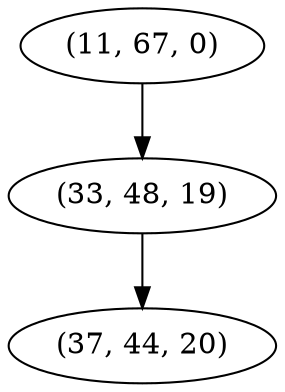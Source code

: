 digraph tree {
    "(11, 67, 0)";
    "(33, 48, 19)";
    "(37, 44, 20)";
    "(11, 67, 0)" -> "(33, 48, 19)";
    "(33, 48, 19)" -> "(37, 44, 20)";
}
